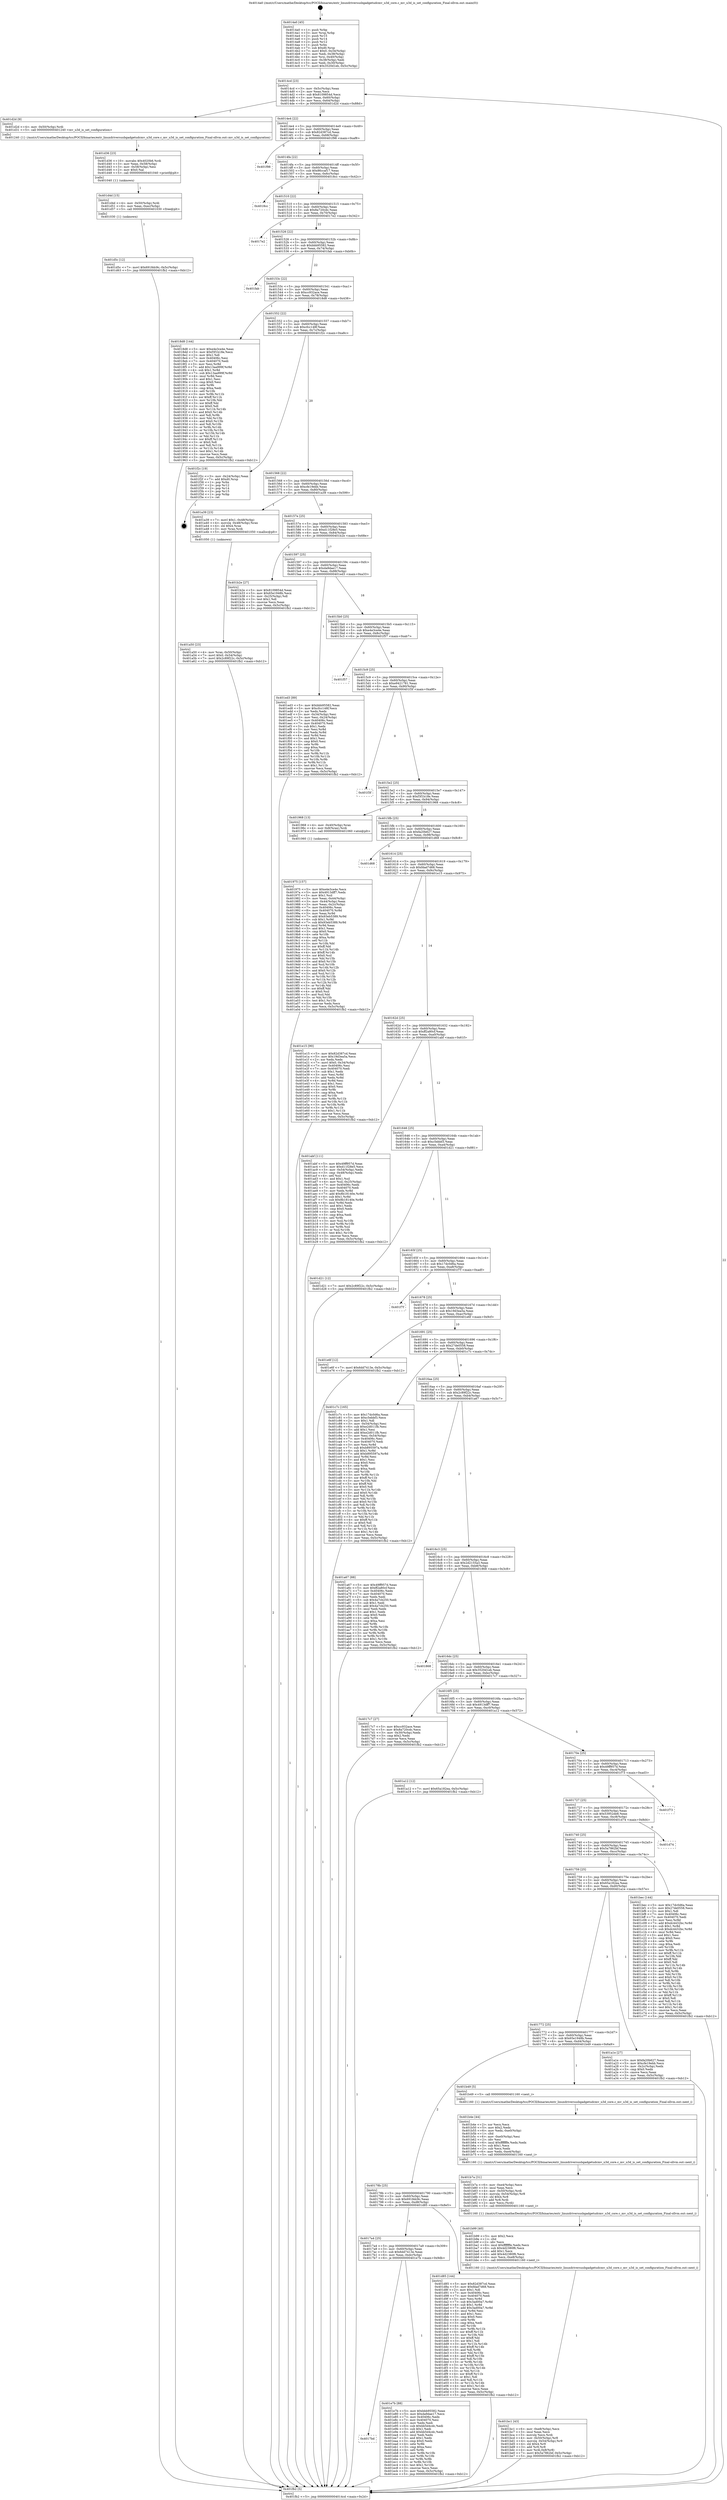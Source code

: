 digraph "0x4014a0" {
  label = "0x4014a0 (/mnt/c/Users/mathe/Desktop/tcc/POCII/binaries/extr_linuxdriversusbgadgetudcmv_u3d_core.c_mv_u3d_is_set_configuration_Final-ollvm.out::main(0))"
  labelloc = "t"
  node[shape=record]

  Entry [label="",width=0.3,height=0.3,shape=circle,fillcolor=black,style=filled]
  "0x4014cd" [label="{
     0x4014cd [23]\l
     | [instrs]\l
     &nbsp;&nbsp;0x4014cd \<+3\>: mov -0x5c(%rbp),%eax\l
     &nbsp;&nbsp;0x4014d0 \<+2\>: mov %eax,%ecx\l
     &nbsp;&nbsp;0x4014d2 \<+6\>: sub $0x8109854d,%ecx\l
     &nbsp;&nbsp;0x4014d8 \<+3\>: mov %eax,-0x60(%rbp)\l
     &nbsp;&nbsp;0x4014db \<+3\>: mov %ecx,-0x64(%rbp)\l
     &nbsp;&nbsp;0x4014de \<+6\>: je 0000000000401d2d \<main+0x88d\>\l
  }"]
  "0x401d2d" [label="{
     0x401d2d [9]\l
     | [instrs]\l
     &nbsp;&nbsp;0x401d2d \<+4\>: mov -0x50(%rbp),%rdi\l
     &nbsp;&nbsp;0x401d31 \<+5\>: call 0000000000401240 \<mv_u3d_is_set_configuration\>\l
     | [calls]\l
     &nbsp;&nbsp;0x401240 \{1\} (/mnt/c/Users/mathe/Desktop/tcc/POCII/binaries/extr_linuxdriversusbgadgetudcmv_u3d_core.c_mv_u3d_is_set_configuration_Final-ollvm.out::mv_u3d_is_set_configuration)\l
  }"]
  "0x4014e4" [label="{
     0x4014e4 [22]\l
     | [instrs]\l
     &nbsp;&nbsp;0x4014e4 \<+5\>: jmp 00000000004014e9 \<main+0x49\>\l
     &nbsp;&nbsp;0x4014e9 \<+3\>: mov -0x60(%rbp),%eax\l
     &nbsp;&nbsp;0x4014ec \<+5\>: sub $0x82d387cd,%eax\l
     &nbsp;&nbsp;0x4014f1 \<+3\>: mov %eax,-0x68(%rbp)\l
     &nbsp;&nbsp;0x4014f4 \<+6\>: je 0000000000401f98 \<main+0xaf8\>\l
  }"]
  Exit [label="",width=0.3,height=0.3,shape=circle,fillcolor=black,style=filled,peripheries=2]
  "0x401f98" [label="{
     0x401f98\l
  }", style=dashed]
  "0x4014fa" [label="{
     0x4014fa [22]\l
     | [instrs]\l
     &nbsp;&nbsp;0x4014fa \<+5\>: jmp 00000000004014ff \<main+0x5f\>\l
     &nbsp;&nbsp;0x4014ff \<+3\>: mov -0x60(%rbp),%eax\l
     &nbsp;&nbsp;0x401502 \<+5\>: sub $0x86ccaf17,%eax\l
     &nbsp;&nbsp;0x401507 \<+3\>: mov %eax,-0x6c(%rbp)\l
     &nbsp;&nbsp;0x40150a \<+6\>: je 00000000004018cc \<main+0x42c\>\l
  }"]
  "0x4017bd" [label="{
     0x4017bd\l
  }", style=dashed]
  "0x4018cc" [label="{
     0x4018cc\l
  }", style=dashed]
  "0x401510" [label="{
     0x401510 [22]\l
     | [instrs]\l
     &nbsp;&nbsp;0x401510 \<+5\>: jmp 0000000000401515 \<main+0x75\>\l
     &nbsp;&nbsp;0x401515 \<+3\>: mov -0x60(%rbp),%eax\l
     &nbsp;&nbsp;0x401518 \<+5\>: sub $0x8a720cdc,%eax\l
     &nbsp;&nbsp;0x40151d \<+3\>: mov %eax,-0x70(%rbp)\l
     &nbsp;&nbsp;0x401520 \<+6\>: je 00000000004017e2 \<main+0x342\>\l
  }"]
  "0x401e7b" [label="{
     0x401e7b [88]\l
     | [instrs]\l
     &nbsp;&nbsp;0x401e7b \<+5\>: mov $0xbbb95582,%eax\l
     &nbsp;&nbsp;0x401e80 \<+5\>: mov $0xda9dae17,%ecx\l
     &nbsp;&nbsp;0x401e85 \<+7\>: mov 0x40406c,%edx\l
     &nbsp;&nbsp;0x401e8c \<+7\>: mov 0x404070,%esi\l
     &nbsp;&nbsp;0x401e93 \<+2\>: mov %edx,%edi\l
     &nbsp;&nbsp;0x401e95 \<+6\>: sub $0xbb5d4cdc,%edi\l
     &nbsp;&nbsp;0x401e9b \<+3\>: sub $0x1,%edi\l
     &nbsp;&nbsp;0x401e9e \<+6\>: add $0xbb5d4cdc,%edi\l
     &nbsp;&nbsp;0x401ea4 \<+3\>: imul %edi,%edx\l
     &nbsp;&nbsp;0x401ea7 \<+3\>: and $0x1,%edx\l
     &nbsp;&nbsp;0x401eaa \<+3\>: cmp $0x0,%edx\l
     &nbsp;&nbsp;0x401ead \<+4\>: sete %r8b\l
     &nbsp;&nbsp;0x401eb1 \<+3\>: cmp $0xa,%esi\l
     &nbsp;&nbsp;0x401eb4 \<+4\>: setl %r9b\l
     &nbsp;&nbsp;0x401eb8 \<+3\>: mov %r8b,%r10b\l
     &nbsp;&nbsp;0x401ebb \<+3\>: and %r9b,%r10b\l
     &nbsp;&nbsp;0x401ebe \<+3\>: xor %r9b,%r8b\l
     &nbsp;&nbsp;0x401ec1 \<+3\>: or %r8b,%r10b\l
     &nbsp;&nbsp;0x401ec4 \<+4\>: test $0x1,%r10b\l
     &nbsp;&nbsp;0x401ec8 \<+3\>: cmovne %ecx,%eax\l
     &nbsp;&nbsp;0x401ecb \<+3\>: mov %eax,-0x5c(%rbp)\l
     &nbsp;&nbsp;0x401ece \<+5\>: jmp 0000000000401fb2 \<main+0xb12\>\l
  }"]
  "0x4017e2" [label="{
     0x4017e2\l
  }", style=dashed]
  "0x401526" [label="{
     0x401526 [22]\l
     | [instrs]\l
     &nbsp;&nbsp;0x401526 \<+5\>: jmp 000000000040152b \<main+0x8b\>\l
     &nbsp;&nbsp;0x40152b \<+3\>: mov -0x60(%rbp),%eax\l
     &nbsp;&nbsp;0x40152e \<+5\>: sub $0xbbb95582,%eax\l
     &nbsp;&nbsp;0x401533 \<+3\>: mov %eax,-0x74(%rbp)\l
     &nbsp;&nbsp;0x401536 \<+6\>: je 0000000000401fab \<main+0xb0b\>\l
  }"]
  "0x4017a4" [label="{
     0x4017a4 [25]\l
     | [instrs]\l
     &nbsp;&nbsp;0x4017a4 \<+5\>: jmp 00000000004017a9 \<main+0x309\>\l
     &nbsp;&nbsp;0x4017a9 \<+3\>: mov -0x60(%rbp),%eax\l
     &nbsp;&nbsp;0x4017ac \<+5\>: sub $0x6dd7413e,%eax\l
     &nbsp;&nbsp;0x4017b1 \<+6\>: mov %eax,-0xdc(%rbp)\l
     &nbsp;&nbsp;0x4017b7 \<+6\>: je 0000000000401e7b \<main+0x9db\>\l
  }"]
  "0x401fab" [label="{
     0x401fab\l
  }", style=dashed]
  "0x40153c" [label="{
     0x40153c [22]\l
     | [instrs]\l
     &nbsp;&nbsp;0x40153c \<+5\>: jmp 0000000000401541 \<main+0xa1\>\l
     &nbsp;&nbsp;0x401541 \<+3\>: mov -0x60(%rbp),%eax\l
     &nbsp;&nbsp;0x401544 \<+5\>: sub $0xcc932ace,%eax\l
     &nbsp;&nbsp;0x401549 \<+3\>: mov %eax,-0x78(%rbp)\l
     &nbsp;&nbsp;0x40154c \<+6\>: je 00000000004018d8 \<main+0x438\>\l
  }"]
  "0x401d85" [label="{
     0x401d85 [144]\l
     | [instrs]\l
     &nbsp;&nbsp;0x401d85 \<+5\>: mov $0x82d387cd,%eax\l
     &nbsp;&nbsp;0x401d8a \<+5\>: mov $0xfdad7d68,%ecx\l
     &nbsp;&nbsp;0x401d8f \<+2\>: mov $0x1,%dl\l
     &nbsp;&nbsp;0x401d91 \<+7\>: mov 0x40406c,%esi\l
     &nbsp;&nbsp;0x401d98 \<+7\>: mov 0x404070,%edi\l
     &nbsp;&nbsp;0x401d9f \<+3\>: mov %esi,%r8d\l
     &nbsp;&nbsp;0x401da2 \<+7\>: sub $0x3ad00a7,%r8d\l
     &nbsp;&nbsp;0x401da9 \<+4\>: sub $0x1,%r8d\l
     &nbsp;&nbsp;0x401dad \<+7\>: add $0x3ad00a7,%r8d\l
     &nbsp;&nbsp;0x401db4 \<+4\>: imul %r8d,%esi\l
     &nbsp;&nbsp;0x401db8 \<+3\>: and $0x1,%esi\l
     &nbsp;&nbsp;0x401dbb \<+3\>: cmp $0x0,%esi\l
     &nbsp;&nbsp;0x401dbe \<+4\>: sete %r9b\l
     &nbsp;&nbsp;0x401dc2 \<+3\>: cmp $0xa,%edi\l
     &nbsp;&nbsp;0x401dc5 \<+4\>: setl %r10b\l
     &nbsp;&nbsp;0x401dc9 \<+3\>: mov %r9b,%r11b\l
     &nbsp;&nbsp;0x401dcc \<+4\>: xor $0xff,%r11b\l
     &nbsp;&nbsp;0x401dd0 \<+3\>: mov %r10b,%bl\l
     &nbsp;&nbsp;0x401dd3 \<+3\>: xor $0xff,%bl\l
     &nbsp;&nbsp;0x401dd6 \<+3\>: xor $0x1,%dl\l
     &nbsp;&nbsp;0x401dd9 \<+3\>: mov %r11b,%r14b\l
     &nbsp;&nbsp;0x401ddc \<+4\>: and $0xff,%r14b\l
     &nbsp;&nbsp;0x401de0 \<+3\>: and %dl,%r9b\l
     &nbsp;&nbsp;0x401de3 \<+3\>: mov %bl,%r15b\l
     &nbsp;&nbsp;0x401de6 \<+4\>: and $0xff,%r15b\l
     &nbsp;&nbsp;0x401dea \<+3\>: and %dl,%r10b\l
     &nbsp;&nbsp;0x401ded \<+3\>: or %r9b,%r14b\l
     &nbsp;&nbsp;0x401df0 \<+3\>: or %r10b,%r15b\l
     &nbsp;&nbsp;0x401df3 \<+3\>: xor %r15b,%r14b\l
     &nbsp;&nbsp;0x401df6 \<+3\>: or %bl,%r11b\l
     &nbsp;&nbsp;0x401df9 \<+4\>: xor $0xff,%r11b\l
     &nbsp;&nbsp;0x401dfd \<+3\>: or $0x1,%dl\l
     &nbsp;&nbsp;0x401e00 \<+3\>: and %dl,%r11b\l
     &nbsp;&nbsp;0x401e03 \<+3\>: or %r11b,%r14b\l
     &nbsp;&nbsp;0x401e06 \<+4\>: test $0x1,%r14b\l
     &nbsp;&nbsp;0x401e0a \<+3\>: cmovne %ecx,%eax\l
     &nbsp;&nbsp;0x401e0d \<+3\>: mov %eax,-0x5c(%rbp)\l
     &nbsp;&nbsp;0x401e10 \<+5\>: jmp 0000000000401fb2 \<main+0xb12\>\l
  }"]
  "0x4018d8" [label="{
     0x4018d8 [144]\l
     | [instrs]\l
     &nbsp;&nbsp;0x4018d8 \<+5\>: mov $0xe4e3ce4e,%eax\l
     &nbsp;&nbsp;0x4018dd \<+5\>: mov $0xf3f1b18e,%ecx\l
     &nbsp;&nbsp;0x4018e2 \<+2\>: mov $0x1,%dl\l
     &nbsp;&nbsp;0x4018e4 \<+7\>: mov 0x40406c,%esi\l
     &nbsp;&nbsp;0x4018eb \<+7\>: mov 0x404070,%edi\l
     &nbsp;&nbsp;0x4018f2 \<+3\>: mov %esi,%r8d\l
     &nbsp;&nbsp;0x4018f5 \<+7\>: add $0x13aa999f,%r8d\l
     &nbsp;&nbsp;0x4018fc \<+4\>: sub $0x1,%r8d\l
     &nbsp;&nbsp;0x401900 \<+7\>: sub $0x13aa999f,%r8d\l
     &nbsp;&nbsp;0x401907 \<+4\>: imul %r8d,%esi\l
     &nbsp;&nbsp;0x40190b \<+3\>: and $0x1,%esi\l
     &nbsp;&nbsp;0x40190e \<+3\>: cmp $0x0,%esi\l
     &nbsp;&nbsp;0x401911 \<+4\>: sete %r9b\l
     &nbsp;&nbsp;0x401915 \<+3\>: cmp $0xa,%edi\l
     &nbsp;&nbsp;0x401918 \<+4\>: setl %r10b\l
     &nbsp;&nbsp;0x40191c \<+3\>: mov %r9b,%r11b\l
     &nbsp;&nbsp;0x40191f \<+4\>: xor $0xff,%r11b\l
     &nbsp;&nbsp;0x401923 \<+3\>: mov %r10b,%bl\l
     &nbsp;&nbsp;0x401926 \<+3\>: xor $0xff,%bl\l
     &nbsp;&nbsp;0x401929 \<+3\>: xor $0x0,%dl\l
     &nbsp;&nbsp;0x40192c \<+3\>: mov %r11b,%r14b\l
     &nbsp;&nbsp;0x40192f \<+4\>: and $0x0,%r14b\l
     &nbsp;&nbsp;0x401933 \<+3\>: and %dl,%r9b\l
     &nbsp;&nbsp;0x401936 \<+3\>: mov %bl,%r15b\l
     &nbsp;&nbsp;0x401939 \<+4\>: and $0x0,%r15b\l
     &nbsp;&nbsp;0x40193d \<+3\>: and %dl,%r10b\l
     &nbsp;&nbsp;0x401940 \<+3\>: or %r9b,%r14b\l
     &nbsp;&nbsp;0x401943 \<+3\>: or %r10b,%r15b\l
     &nbsp;&nbsp;0x401946 \<+3\>: xor %r15b,%r14b\l
     &nbsp;&nbsp;0x401949 \<+3\>: or %bl,%r11b\l
     &nbsp;&nbsp;0x40194c \<+4\>: xor $0xff,%r11b\l
     &nbsp;&nbsp;0x401950 \<+3\>: or $0x0,%dl\l
     &nbsp;&nbsp;0x401953 \<+3\>: and %dl,%r11b\l
     &nbsp;&nbsp;0x401956 \<+3\>: or %r11b,%r14b\l
     &nbsp;&nbsp;0x401959 \<+4\>: test $0x1,%r14b\l
     &nbsp;&nbsp;0x40195d \<+3\>: cmovne %ecx,%eax\l
     &nbsp;&nbsp;0x401960 \<+3\>: mov %eax,-0x5c(%rbp)\l
     &nbsp;&nbsp;0x401963 \<+5\>: jmp 0000000000401fb2 \<main+0xb12\>\l
  }"]
  "0x401552" [label="{
     0x401552 [22]\l
     | [instrs]\l
     &nbsp;&nbsp;0x401552 \<+5\>: jmp 0000000000401557 \<main+0xb7\>\l
     &nbsp;&nbsp;0x401557 \<+3\>: mov -0x60(%rbp),%eax\l
     &nbsp;&nbsp;0x40155a \<+5\>: sub $0xcfcc148f,%eax\l
     &nbsp;&nbsp;0x40155f \<+3\>: mov %eax,-0x7c(%rbp)\l
     &nbsp;&nbsp;0x401562 \<+6\>: je 0000000000401f2c \<main+0xa8c\>\l
  }"]
  "0x401d5c" [label="{
     0x401d5c [12]\l
     | [instrs]\l
     &nbsp;&nbsp;0x401d5c \<+7\>: movl $0x6918dc9c,-0x5c(%rbp)\l
     &nbsp;&nbsp;0x401d63 \<+5\>: jmp 0000000000401fb2 \<main+0xb12\>\l
  }"]
  "0x401f2c" [label="{
     0x401f2c [19]\l
     | [instrs]\l
     &nbsp;&nbsp;0x401f2c \<+3\>: mov -0x24(%rbp),%eax\l
     &nbsp;&nbsp;0x401f2f \<+7\>: add $0xd0,%rsp\l
     &nbsp;&nbsp;0x401f36 \<+1\>: pop %rbx\l
     &nbsp;&nbsp;0x401f37 \<+2\>: pop %r12\l
     &nbsp;&nbsp;0x401f39 \<+2\>: pop %r14\l
     &nbsp;&nbsp;0x401f3b \<+2\>: pop %r15\l
     &nbsp;&nbsp;0x401f3d \<+1\>: pop %rbp\l
     &nbsp;&nbsp;0x401f3e \<+1\>: ret\l
  }"]
  "0x401568" [label="{
     0x401568 [22]\l
     | [instrs]\l
     &nbsp;&nbsp;0x401568 \<+5\>: jmp 000000000040156d \<main+0xcd\>\l
     &nbsp;&nbsp;0x40156d \<+3\>: mov -0x60(%rbp),%eax\l
     &nbsp;&nbsp;0x401570 \<+5\>: sub $0xcfe19ebb,%eax\l
     &nbsp;&nbsp;0x401575 \<+3\>: mov %eax,-0x80(%rbp)\l
     &nbsp;&nbsp;0x401578 \<+6\>: je 0000000000401a39 \<main+0x599\>\l
  }"]
  "0x401d4d" [label="{
     0x401d4d [15]\l
     | [instrs]\l
     &nbsp;&nbsp;0x401d4d \<+4\>: mov -0x50(%rbp),%rdi\l
     &nbsp;&nbsp;0x401d51 \<+6\>: mov %eax,-0xec(%rbp)\l
     &nbsp;&nbsp;0x401d57 \<+5\>: call 0000000000401030 \<free@plt\>\l
     | [calls]\l
     &nbsp;&nbsp;0x401030 \{1\} (unknown)\l
  }"]
  "0x401a39" [label="{
     0x401a39 [23]\l
     | [instrs]\l
     &nbsp;&nbsp;0x401a39 \<+7\>: movl $0x1,-0x48(%rbp)\l
     &nbsp;&nbsp;0x401a40 \<+4\>: movslq -0x48(%rbp),%rax\l
     &nbsp;&nbsp;0x401a44 \<+4\>: shl $0x4,%rax\l
     &nbsp;&nbsp;0x401a48 \<+3\>: mov %rax,%rdi\l
     &nbsp;&nbsp;0x401a4b \<+5\>: call 0000000000401050 \<malloc@plt\>\l
     | [calls]\l
     &nbsp;&nbsp;0x401050 \{1\} (unknown)\l
  }"]
  "0x40157e" [label="{
     0x40157e [25]\l
     | [instrs]\l
     &nbsp;&nbsp;0x40157e \<+5\>: jmp 0000000000401583 \<main+0xe3\>\l
     &nbsp;&nbsp;0x401583 \<+3\>: mov -0x60(%rbp),%eax\l
     &nbsp;&nbsp;0x401586 \<+5\>: sub $0xd11f28e5,%eax\l
     &nbsp;&nbsp;0x40158b \<+6\>: mov %eax,-0x84(%rbp)\l
     &nbsp;&nbsp;0x401591 \<+6\>: je 0000000000401b2e \<main+0x68e\>\l
  }"]
  "0x401d36" [label="{
     0x401d36 [23]\l
     | [instrs]\l
     &nbsp;&nbsp;0x401d36 \<+10\>: movabs $0x4020b6,%rdi\l
     &nbsp;&nbsp;0x401d40 \<+3\>: mov %eax,-0x58(%rbp)\l
     &nbsp;&nbsp;0x401d43 \<+3\>: mov -0x58(%rbp),%esi\l
     &nbsp;&nbsp;0x401d46 \<+2\>: mov $0x0,%al\l
     &nbsp;&nbsp;0x401d48 \<+5\>: call 0000000000401040 \<printf@plt\>\l
     | [calls]\l
     &nbsp;&nbsp;0x401040 \{1\} (unknown)\l
  }"]
  "0x401b2e" [label="{
     0x401b2e [27]\l
     | [instrs]\l
     &nbsp;&nbsp;0x401b2e \<+5\>: mov $0x8109854d,%eax\l
     &nbsp;&nbsp;0x401b33 \<+5\>: mov $0x65e1948b,%ecx\l
     &nbsp;&nbsp;0x401b38 \<+3\>: mov -0x25(%rbp),%dl\l
     &nbsp;&nbsp;0x401b3b \<+3\>: test $0x1,%dl\l
     &nbsp;&nbsp;0x401b3e \<+3\>: cmovne %ecx,%eax\l
     &nbsp;&nbsp;0x401b41 \<+3\>: mov %eax,-0x5c(%rbp)\l
     &nbsp;&nbsp;0x401b44 \<+5\>: jmp 0000000000401fb2 \<main+0xb12\>\l
  }"]
  "0x401597" [label="{
     0x401597 [25]\l
     | [instrs]\l
     &nbsp;&nbsp;0x401597 \<+5\>: jmp 000000000040159c \<main+0xfc\>\l
     &nbsp;&nbsp;0x40159c \<+3\>: mov -0x60(%rbp),%eax\l
     &nbsp;&nbsp;0x40159f \<+5\>: sub $0xda9dae17,%eax\l
     &nbsp;&nbsp;0x4015a4 \<+6\>: mov %eax,-0x88(%rbp)\l
     &nbsp;&nbsp;0x4015aa \<+6\>: je 0000000000401ed3 \<main+0xa33\>\l
  }"]
  "0x401bc1" [label="{
     0x401bc1 [43]\l
     | [instrs]\l
     &nbsp;&nbsp;0x401bc1 \<+6\>: mov -0xe8(%rbp),%ecx\l
     &nbsp;&nbsp;0x401bc7 \<+3\>: imul %eax,%ecx\l
     &nbsp;&nbsp;0x401bca \<+3\>: movslq %ecx,%rdi\l
     &nbsp;&nbsp;0x401bcd \<+4\>: mov -0x50(%rbp),%r8\l
     &nbsp;&nbsp;0x401bd1 \<+4\>: movslq -0x54(%rbp),%r9\l
     &nbsp;&nbsp;0x401bd5 \<+4\>: shl $0x4,%r9\l
     &nbsp;&nbsp;0x401bd9 \<+3\>: add %r9,%r8\l
     &nbsp;&nbsp;0x401bdc \<+4\>: mov %rdi,0x8(%r8)\l
     &nbsp;&nbsp;0x401be0 \<+7\>: movl $0x5a7862bf,-0x5c(%rbp)\l
     &nbsp;&nbsp;0x401be7 \<+5\>: jmp 0000000000401fb2 \<main+0xb12\>\l
  }"]
  "0x401ed3" [label="{
     0x401ed3 [89]\l
     | [instrs]\l
     &nbsp;&nbsp;0x401ed3 \<+5\>: mov $0xbbb95582,%eax\l
     &nbsp;&nbsp;0x401ed8 \<+5\>: mov $0xcfcc148f,%ecx\l
     &nbsp;&nbsp;0x401edd \<+2\>: xor %edx,%edx\l
     &nbsp;&nbsp;0x401edf \<+3\>: mov -0x34(%rbp),%esi\l
     &nbsp;&nbsp;0x401ee2 \<+3\>: mov %esi,-0x24(%rbp)\l
     &nbsp;&nbsp;0x401ee5 \<+7\>: mov 0x40406c,%esi\l
     &nbsp;&nbsp;0x401eec \<+7\>: mov 0x404070,%edi\l
     &nbsp;&nbsp;0x401ef3 \<+3\>: sub $0x1,%edx\l
     &nbsp;&nbsp;0x401ef6 \<+3\>: mov %esi,%r8d\l
     &nbsp;&nbsp;0x401ef9 \<+3\>: add %edx,%r8d\l
     &nbsp;&nbsp;0x401efc \<+4\>: imul %r8d,%esi\l
     &nbsp;&nbsp;0x401f00 \<+3\>: and $0x1,%esi\l
     &nbsp;&nbsp;0x401f03 \<+3\>: cmp $0x0,%esi\l
     &nbsp;&nbsp;0x401f06 \<+4\>: sete %r9b\l
     &nbsp;&nbsp;0x401f0a \<+3\>: cmp $0xa,%edi\l
     &nbsp;&nbsp;0x401f0d \<+4\>: setl %r10b\l
     &nbsp;&nbsp;0x401f11 \<+3\>: mov %r9b,%r11b\l
     &nbsp;&nbsp;0x401f14 \<+3\>: and %r10b,%r11b\l
     &nbsp;&nbsp;0x401f17 \<+3\>: xor %r10b,%r9b\l
     &nbsp;&nbsp;0x401f1a \<+3\>: or %r9b,%r11b\l
     &nbsp;&nbsp;0x401f1d \<+4\>: test $0x1,%r11b\l
     &nbsp;&nbsp;0x401f21 \<+3\>: cmovne %ecx,%eax\l
     &nbsp;&nbsp;0x401f24 \<+3\>: mov %eax,-0x5c(%rbp)\l
     &nbsp;&nbsp;0x401f27 \<+5\>: jmp 0000000000401fb2 \<main+0xb12\>\l
  }"]
  "0x4015b0" [label="{
     0x4015b0 [25]\l
     | [instrs]\l
     &nbsp;&nbsp;0x4015b0 \<+5\>: jmp 00000000004015b5 \<main+0x115\>\l
     &nbsp;&nbsp;0x4015b5 \<+3\>: mov -0x60(%rbp),%eax\l
     &nbsp;&nbsp;0x4015b8 \<+5\>: sub $0xe4e3ce4e,%eax\l
     &nbsp;&nbsp;0x4015bd \<+6\>: mov %eax,-0x8c(%rbp)\l
     &nbsp;&nbsp;0x4015c3 \<+6\>: je 0000000000401f57 \<main+0xab7\>\l
  }"]
  "0x401b99" [label="{
     0x401b99 [40]\l
     | [instrs]\l
     &nbsp;&nbsp;0x401b99 \<+5\>: mov $0x2,%ecx\l
     &nbsp;&nbsp;0x401b9e \<+1\>: cltd\l
     &nbsp;&nbsp;0x401b9f \<+2\>: idiv %ecx\l
     &nbsp;&nbsp;0x401ba1 \<+6\>: imul $0xfffffffe,%edx,%ecx\l
     &nbsp;&nbsp;0x401ba7 \<+6\>: sub $0x4d2380f6,%ecx\l
     &nbsp;&nbsp;0x401bad \<+3\>: add $0x1,%ecx\l
     &nbsp;&nbsp;0x401bb0 \<+6\>: add $0x4d2380f6,%ecx\l
     &nbsp;&nbsp;0x401bb6 \<+6\>: mov %ecx,-0xe8(%rbp)\l
     &nbsp;&nbsp;0x401bbc \<+5\>: call 0000000000401160 \<next_i\>\l
     | [calls]\l
     &nbsp;&nbsp;0x401160 \{1\} (/mnt/c/Users/mathe/Desktop/tcc/POCII/binaries/extr_linuxdriversusbgadgetudcmv_u3d_core.c_mv_u3d_is_set_configuration_Final-ollvm.out::next_i)\l
  }"]
  "0x401f57" [label="{
     0x401f57\l
  }", style=dashed]
  "0x4015c9" [label="{
     0x4015c9 [25]\l
     | [instrs]\l
     &nbsp;&nbsp;0x4015c9 \<+5\>: jmp 00000000004015ce \<main+0x12e\>\l
     &nbsp;&nbsp;0x4015ce \<+3\>: mov -0x60(%rbp),%eax\l
     &nbsp;&nbsp;0x4015d1 \<+5\>: sub $0xe9421781,%eax\l
     &nbsp;&nbsp;0x4015d6 \<+6\>: mov %eax,-0x90(%rbp)\l
     &nbsp;&nbsp;0x4015dc \<+6\>: je 0000000000401f3f \<main+0xa9f\>\l
  }"]
  "0x401b7a" [label="{
     0x401b7a [31]\l
     | [instrs]\l
     &nbsp;&nbsp;0x401b7a \<+6\>: mov -0xe4(%rbp),%ecx\l
     &nbsp;&nbsp;0x401b80 \<+3\>: imul %eax,%ecx\l
     &nbsp;&nbsp;0x401b83 \<+4\>: mov -0x50(%rbp),%rdi\l
     &nbsp;&nbsp;0x401b87 \<+4\>: movslq -0x54(%rbp),%r8\l
     &nbsp;&nbsp;0x401b8b \<+4\>: shl $0x4,%r8\l
     &nbsp;&nbsp;0x401b8f \<+3\>: add %r8,%rdi\l
     &nbsp;&nbsp;0x401b92 \<+2\>: mov %ecx,(%rdi)\l
     &nbsp;&nbsp;0x401b94 \<+5\>: call 0000000000401160 \<next_i\>\l
     | [calls]\l
     &nbsp;&nbsp;0x401160 \{1\} (/mnt/c/Users/mathe/Desktop/tcc/POCII/binaries/extr_linuxdriversusbgadgetudcmv_u3d_core.c_mv_u3d_is_set_configuration_Final-ollvm.out::next_i)\l
  }"]
  "0x401f3f" [label="{
     0x401f3f\l
  }", style=dashed]
  "0x4015e2" [label="{
     0x4015e2 [25]\l
     | [instrs]\l
     &nbsp;&nbsp;0x4015e2 \<+5\>: jmp 00000000004015e7 \<main+0x147\>\l
     &nbsp;&nbsp;0x4015e7 \<+3\>: mov -0x60(%rbp),%eax\l
     &nbsp;&nbsp;0x4015ea \<+5\>: sub $0xf3f1b18e,%eax\l
     &nbsp;&nbsp;0x4015ef \<+6\>: mov %eax,-0x94(%rbp)\l
     &nbsp;&nbsp;0x4015f5 \<+6\>: je 0000000000401968 \<main+0x4c8\>\l
  }"]
  "0x401b4e" [label="{
     0x401b4e [44]\l
     | [instrs]\l
     &nbsp;&nbsp;0x401b4e \<+2\>: xor %ecx,%ecx\l
     &nbsp;&nbsp;0x401b50 \<+5\>: mov $0x2,%edx\l
     &nbsp;&nbsp;0x401b55 \<+6\>: mov %edx,-0xe0(%rbp)\l
     &nbsp;&nbsp;0x401b5b \<+1\>: cltd\l
     &nbsp;&nbsp;0x401b5c \<+6\>: mov -0xe0(%rbp),%esi\l
     &nbsp;&nbsp;0x401b62 \<+2\>: idiv %esi\l
     &nbsp;&nbsp;0x401b64 \<+6\>: imul $0xfffffffe,%edx,%edx\l
     &nbsp;&nbsp;0x401b6a \<+3\>: sub $0x1,%ecx\l
     &nbsp;&nbsp;0x401b6d \<+2\>: sub %ecx,%edx\l
     &nbsp;&nbsp;0x401b6f \<+6\>: mov %edx,-0xe4(%rbp)\l
     &nbsp;&nbsp;0x401b75 \<+5\>: call 0000000000401160 \<next_i\>\l
     | [calls]\l
     &nbsp;&nbsp;0x401160 \{1\} (/mnt/c/Users/mathe/Desktop/tcc/POCII/binaries/extr_linuxdriversusbgadgetudcmv_u3d_core.c_mv_u3d_is_set_configuration_Final-ollvm.out::next_i)\l
  }"]
  "0x401968" [label="{
     0x401968 [13]\l
     | [instrs]\l
     &nbsp;&nbsp;0x401968 \<+4\>: mov -0x40(%rbp),%rax\l
     &nbsp;&nbsp;0x40196c \<+4\>: mov 0x8(%rax),%rdi\l
     &nbsp;&nbsp;0x401970 \<+5\>: call 0000000000401060 \<atoi@plt\>\l
     | [calls]\l
     &nbsp;&nbsp;0x401060 \{1\} (unknown)\l
  }"]
  "0x4015fb" [label="{
     0x4015fb [25]\l
     | [instrs]\l
     &nbsp;&nbsp;0x4015fb \<+5\>: jmp 0000000000401600 \<main+0x160\>\l
     &nbsp;&nbsp;0x401600 \<+3\>: mov -0x60(%rbp),%eax\l
     &nbsp;&nbsp;0x401603 \<+5\>: sub $0xfa20b627,%eax\l
     &nbsp;&nbsp;0x401608 \<+6\>: mov %eax,-0x98(%rbp)\l
     &nbsp;&nbsp;0x40160e \<+6\>: je 0000000000401d68 \<main+0x8c8\>\l
  }"]
  "0x40178b" [label="{
     0x40178b [25]\l
     | [instrs]\l
     &nbsp;&nbsp;0x40178b \<+5\>: jmp 0000000000401790 \<main+0x2f0\>\l
     &nbsp;&nbsp;0x401790 \<+3\>: mov -0x60(%rbp),%eax\l
     &nbsp;&nbsp;0x401793 \<+5\>: sub $0x6918dc9c,%eax\l
     &nbsp;&nbsp;0x401798 \<+6\>: mov %eax,-0xd8(%rbp)\l
     &nbsp;&nbsp;0x40179e \<+6\>: je 0000000000401d85 \<main+0x8e5\>\l
  }"]
  "0x401d68" [label="{
     0x401d68\l
  }", style=dashed]
  "0x401614" [label="{
     0x401614 [25]\l
     | [instrs]\l
     &nbsp;&nbsp;0x401614 \<+5\>: jmp 0000000000401619 \<main+0x179\>\l
     &nbsp;&nbsp;0x401619 \<+3\>: mov -0x60(%rbp),%eax\l
     &nbsp;&nbsp;0x40161c \<+5\>: sub $0xfdad7d68,%eax\l
     &nbsp;&nbsp;0x401621 \<+6\>: mov %eax,-0x9c(%rbp)\l
     &nbsp;&nbsp;0x401627 \<+6\>: je 0000000000401e15 \<main+0x975\>\l
  }"]
  "0x401b49" [label="{
     0x401b49 [5]\l
     | [instrs]\l
     &nbsp;&nbsp;0x401b49 \<+5\>: call 0000000000401160 \<next_i\>\l
     | [calls]\l
     &nbsp;&nbsp;0x401160 \{1\} (/mnt/c/Users/mathe/Desktop/tcc/POCII/binaries/extr_linuxdriversusbgadgetudcmv_u3d_core.c_mv_u3d_is_set_configuration_Final-ollvm.out::next_i)\l
  }"]
  "0x401e15" [label="{
     0x401e15 [90]\l
     | [instrs]\l
     &nbsp;&nbsp;0x401e15 \<+5\>: mov $0x82d387cd,%eax\l
     &nbsp;&nbsp;0x401e1a \<+5\>: mov $0x19d3ea5a,%ecx\l
     &nbsp;&nbsp;0x401e1f \<+2\>: xor %edx,%edx\l
     &nbsp;&nbsp;0x401e21 \<+7\>: movl $0x0,-0x34(%rbp)\l
     &nbsp;&nbsp;0x401e28 \<+7\>: mov 0x40406c,%esi\l
     &nbsp;&nbsp;0x401e2f \<+7\>: mov 0x404070,%edi\l
     &nbsp;&nbsp;0x401e36 \<+3\>: sub $0x1,%edx\l
     &nbsp;&nbsp;0x401e39 \<+3\>: mov %esi,%r8d\l
     &nbsp;&nbsp;0x401e3c \<+3\>: add %edx,%r8d\l
     &nbsp;&nbsp;0x401e3f \<+4\>: imul %r8d,%esi\l
     &nbsp;&nbsp;0x401e43 \<+3\>: and $0x1,%esi\l
     &nbsp;&nbsp;0x401e46 \<+3\>: cmp $0x0,%esi\l
     &nbsp;&nbsp;0x401e49 \<+4\>: sete %r9b\l
     &nbsp;&nbsp;0x401e4d \<+3\>: cmp $0xa,%edi\l
     &nbsp;&nbsp;0x401e50 \<+4\>: setl %r10b\l
     &nbsp;&nbsp;0x401e54 \<+3\>: mov %r9b,%r11b\l
     &nbsp;&nbsp;0x401e57 \<+3\>: and %r10b,%r11b\l
     &nbsp;&nbsp;0x401e5a \<+3\>: xor %r10b,%r9b\l
     &nbsp;&nbsp;0x401e5d \<+3\>: or %r9b,%r11b\l
     &nbsp;&nbsp;0x401e60 \<+4\>: test $0x1,%r11b\l
     &nbsp;&nbsp;0x401e64 \<+3\>: cmovne %ecx,%eax\l
     &nbsp;&nbsp;0x401e67 \<+3\>: mov %eax,-0x5c(%rbp)\l
     &nbsp;&nbsp;0x401e6a \<+5\>: jmp 0000000000401fb2 \<main+0xb12\>\l
  }"]
  "0x40162d" [label="{
     0x40162d [25]\l
     | [instrs]\l
     &nbsp;&nbsp;0x40162d \<+5\>: jmp 0000000000401632 \<main+0x192\>\l
     &nbsp;&nbsp;0x401632 \<+3\>: mov -0x60(%rbp),%eax\l
     &nbsp;&nbsp;0x401635 \<+5\>: sub $0xff2a80cf,%eax\l
     &nbsp;&nbsp;0x40163a \<+6\>: mov %eax,-0xa0(%rbp)\l
     &nbsp;&nbsp;0x401640 \<+6\>: je 0000000000401abf \<main+0x61f\>\l
  }"]
  "0x401a50" [label="{
     0x401a50 [23]\l
     | [instrs]\l
     &nbsp;&nbsp;0x401a50 \<+4\>: mov %rax,-0x50(%rbp)\l
     &nbsp;&nbsp;0x401a54 \<+7\>: movl $0x0,-0x54(%rbp)\l
     &nbsp;&nbsp;0x401a5b \<+7\>: movl $0x2c89f22c,-0x5c(%rbp)\l
     &nbsp;&nbsp;0x401a62 \<+5\>: jmp 0000000000401fb2 \<main+0xb12\>\l
  }"]
  "0x401abf" [label="{
     0x401abf [111]\l
     | [instrs]\l
     &nbsp;&nbsp;0x401abf \<+5\>: mov $0x49ff957d,%eax\l
     &nbsp;&nbsp;0x401ac4 \<+5\>: mov $0xd11f28e5,%ecx\l
     &nbsp;&nbsp;0x401ac9 \<+3\>: mov -0x54(%rbp),%edx\l
     &nbsp;&nbsp;0x401acc \<+3\>: cmp -0x48(%rbp),%edx\l
     &nbsp;&nbsp;0x401acf \<+4\>: setl %sil\l
     &nbsp;&nbsp;0x401ad3 \<+4\>: and $0x1,%sil\l
     &nbsp;&nbsp;0x401ad7 \<+4\>: mov %sil,-0x25(%rbp)\l
     &nbsp;&nbsp;0x401adb \<+7\>: mov 0x40406c,%edx\l
     &nbsp;&nbsp;0x401ae2 \<+7\>: mov 0x404070,%edi\l
     &nbsp;&nbsp;0x401ae9 \<+3\>: mov %edx,%r8d\l
     &nbsp;&nbsp;0x401aec \<+7\>: add $0x8b18140e,%r8d\l
     &nbsp;&nbsp;0x401af3 \<+4\>: sub $0x1,%r8d\l
     &nbsp;&nbsp;0x401af7 \<+7\>: sub $0x8b18140e,%r8d\l
     &nbsp;&nbsp;0x401afe \<+4\>: imul %r8d,%edx\l
     &nbsp;&nbsp;0x401b02 \<+3\>: and $0x1,%edx\l
     &nbsp;&nbsp;0x401b05 \<+3\>: cmp $0x0,%edx\l
     &nbsp;&nbsp;0x401b08 \<+4\>: sete %sil\l
     &nbsp;&nbsp;0x401b0c \<+3\>: cmp $0xa,%edi\l
     &nbsp;&nbsp;0x401b0f \<+4\>: setl %r9b\l
     &nbsp;&nbsp;0x401b13 \<+3\>: mov %sil,%r10b\l
     &nbsp;&nbsp;0x401b16 \<+3\>: and %r9b,%r10b\l
     &nbsp;&nbsp;0x401b19 \<+3\>: xor %r9b,%sil\l
     &nbsp;&nbsp;0x401b1c \<+3\>: or %sil,%r10b\l
     &nbsp;&nbsp;0x401b1f \<+4\>: test $0x1,%r10b\l
     &nbsp;&nbsp;0x401b23 \<+3\>: cmovne %ecx,%eax\l
     &nbsp;&nbsp;0x401b26 \<+3\>: mov %eax,-0x5c(%rbp)\l
     &nbsp;&nbsp;0x401b29 \<+5\>: jmp 0000000000401fb2 \<main+0xb12\>\l
  }"]
  "0x401646" [label="{
     0x401646 [25]\l
     | [instrs]\l
     &nbsp;&nbsp;0x401646 \<+5\>: jmp 000000000040164b \<main+0x1ab\>\l
     &nbsp;&nbsp;0x40164b \<+3\>: mov -0x60(%rbp),%eax\l
     &nbsp;&nbsp;0x40164e \<+5\>: sub $0xc5ebbf3,%eax\l
     &nbsp;&nbsp;0x401653 \<+6\>: mov %eax,-0xa4(%rbp)\l
     &nbsp;&nbsp;0x401659 \<+6\>: je 0000000000401d21 \<main+0x881\>\l
  }"]
  "0x401772" [label="{
     0x401772 [25]\l
     | [instrs]\l
     &nbsp;&nbsp;0x401772 \<+5\>: jmp 0000000000401777 \<main+0x2d7\>\l
     &nbsp;&nbsp;0x401777 \<+3\>: mov -0x60(%rbp),%eax\l
     &nbsp;&nbsp;0x40177a \<+5\>: sub $0x65e1948b,%eax\l
     &nbsp;&nbsp;0x40177f \<+6\>: mov %eax,-0xd4(%rbp)\l
     &nbsp;&nbsp;0x401785 \<+6\>: je 0000000000401b49 \<main+0x6a9\>\l
  }"]
  "0x401d21" [label="{
     0x401d21 [12]\l
     | [instrs]\l
     &nbsp;&nbsp;0x401d21 \<+7\>: movl $0x2c89f22c,-0x5c(%rbp)\l
     &nbsp;&nbsp;0x401d28 \<+5\>: jmp 0000000000401fb2 \<main+0xb12\>\l
  }"]
  "0x40165f" [label="{
     0x40165f [25]\l
     | [instrs]\l
     &nbsp;&nbsp;0x40165f \<+5\>: jmp 0000000000401664 \<main+0x1c4\>\l
     &nbsp;&nbsp;0x401664 \<+3\>: mov -0x60(%rbp),%eax\l
     &nbsp;&nbsp;0x401667 \<+5\>: sub $0x17dc0d6a,%eax\l
     &nbsp;&nbsp;0x40166c \<+6\>: mov %eax,-0xa8(%rbp)\l
     &nbsp;&nbsp;0x401672 \<+6\>: je 0000000000401f7f \<main+0xadf\>\l
  }"]
  "0x401a1e" [label="{
     0x401a1e [27]\l
     | [instrs]\l
     &nbsp;&nbsp;0x401a1e \<+5\>: mov $0xfa20b627,%eax\l
     &nbsp;&nbsp;0x401a23 \<+5\>: mov $0xcfe19ebb,%ecx\l
     &nbsp;&nbsp;0x401a28 \<+3\>: mov -0x2c(%rbp),%edx\l
     &nbsp;&nbsp;0x401a2b \<+3\>: cmp $0x0,%edx\l
     &nbsp;&nbsp;0x401a2e \<+3\>: cmove %ecx,%eax\l
     &nbsp;&nbsp;0x401a31 \<+3\>: mov %eax,-0x5c(%rbp)\l
     &nbsp;&nbsp;0x401a34 \<+5\>: jmp 0000000000401fb2 \<main+0xb12\>\l
  }"]
  "0x401f7f" [label="{
     0x401f7f\l
  }", style=dashed]
  "0x401678" [label="{
     0x401678 [25]\l
     | [instrs]\l
     &nbsp;&nbsp;0x401678 \<+5\>: jmp 000000000040167d \<main+0x1dd\>\l
     &nbsp;&nbsp;0x40167d \<+3\>: mov -0x60(%rbp),%eax\l
     &nbsp;&nbsp;0x401680 \<+5\>: sub $0x19d3ea5a,%eax\l
     &nbsp;&nbsp;0x401685 \<+6\>: mov %eax,-0xac(%rbp)\l
     &nbsp;&nbsp;0x40168b \<+6\>: je 0000000000401e6f \<main+0x9cf\>\l
  }"]
  "0x401759" [label="{
     0x401759 [25]\l
     | [instrs]\l
     &nbsp;&nbsp;0x401759 \<+5\>: jmp 000000000040175e \<main+0x2be\>\l
     &nbsp;&nbsp;0x40175e \<+3\>: mov -0x60(%rbp),%eax\l
     &nbsp;&nbsp;0x401761 \<+5\>: sub $0x65a182ea,%eax\l
     &nbsp;&nbsp;0x401766 \<+6\>: mov %eax,-0xd0(%rbp)\l
     &nbsp;&nbsp;0x40176c \<+6\>: je 0000000000401a1e \<main+0x57e\>\l
  }"]
  "0x401e6f" [label="{
     0x401e6f [12]\l
     | [instrs]\l
     &nbsp;&nbsp;0x401e6f \<+7\>: movl $0x6dd7413e,-0x5c(%rbp)\l
     &nbsp;&nbsp;0x401e76 \<+5\>: jmp 0000000000401fb2 \<main+0xb12\>\l
  }"]
  "0x401691" [label="{
     0x401691 [25]\l
     | [instrs]\l
     &nbsp;&nbsp;0x401691 \<+5\>: jmp 0000000000401696 \<main+0x1f6\>\l
     &nbsp;&nbsp;0x401696 \<+3\>: mov -0x60(%rbp),%eax\l
     &nbsp;&nbsp;0x401699 \<+5\>: sub $0x27de0558,%eax\l
     &nbsp;&nbsp;0x40169e \<+6\>: mov %eax,-0xb0(%rbp)\l
     &nbsp;&nbsp;0x4016a4 \<+6\>: je 0000000000401c7c \<main+0x7dc\>\l
  }"]
  "0x401bec" [label="{
     0x401bec [144]\l
     | [instrs]\l
     &nbsp;&nbsp;0x401bec \<+5\>: mov $0x17dc0d6a,%eax\l
     &nbsp;&nbsp;0x401bf1 \<+5\>: mov $0x27de0558,%ecx\l
     &nbsp;&nbsp;0x401bf6 \<+2\>: mov $0x1,%dl\l
     &nbsp;&nbsp;0x401bf8 \<+7\>: mov 0x40406c,%esi\l
     &nbsp;&nbsp;0x401bff \<+7\>: mov 0x404070,%edi\l
     &nbsp;&nbsp;0x401c06 \<+3\>: mov %esi,%r8d\l
     &nbsp;&nbsp;0x401c09 \<+7\>: add $0xdc4432bc,%r8d\l
     &nbsp;&nbsp;0x401c10 \<+4\>: sub $0x1,%r8d\l
     &nbsp;&nbsp;0x401c14 \<+7\>: sub $0xdc4432bc,%r8d\l
     &nbsp;&nbsp;0x401c1b \<+4\>: imul %r8d,%esi\l
     &nbsp;&nbsp;0x401c1f \<+3\>: and $0x1,%esi\l
     &nbsp;&nbsp;0x401c22 \<+3\>: cmp $0x0,%esi\l
     &nbsp;&nbsp;0x401c25 \<+4\>: sete %r9b\l
     &nbsp;&nbsp;0x401c29 \<+3\>: cmp $0xa,%edi\l
     &nbsp;&nbsp;0x401c2c \<+4\>: setl %r10b\l
     &nbsp;&nbsp;0x401c30 \<+3\>: mov %r9b,%r11b\l
     &nbsp;&nbsp;0x401c33 \<+4\>: xor $0xff,%r11b\l
     &nbsp;&nbsp;0x401c37 \<+3\>: mov %r10b,%bl\l
     &nbsp;&nbsp;0x401c3a \<+3\>: xor $0xff,%bl\l
     &nbsp;&nbsp;0x401c3d \<+3\>: xor $0x0,%dl\l
     &nbsp;&nbsp;0x401c40 \<+3\>: mov %r11b,%r14b\l
     &nbsp;&nbsp;0x401c43 \<+4\>: and $0x0,%r14b\l
     &nbsp;&nbsp;0x401c47 \<+3\>: and %dl,%r9b\l
     &nbsp;&nbsp;0x401c4a \<+3\>: mov %bl,%r15b\l
     &nbsp;&nbsp;0x401c4d \<+4\>: and $0x0,%r15b\l
     &nbsp;&nbsp;0x401c51 \<+3\>: and %dl,%r10b\l
     &nbsp;&nbsp;0x401c54 \<+3\>: or %r9b,%r14b\l
     &nbsp;&nbsp;0x401c57 \<+3\>: or %r10b,%r15b\l
     &nbsp;&nbsp;0x401c5a \<+3\>: xor %r15b,%r14b\l
     &nbsp;&nbsp;0x401c5d \<+3\>: or %bl,%r11b\l
     &nbsp;&nbsp;0x401c60 \<+4\>: xor $0xff,%r11b\l
     &nbsp;&nbsp;0x401c64 \<+3\>: or $0x0,%dl\l
     &nbsp;&nbsp;0x401c67 \<+3\>: and %dl,%r11b\l
     &nbsp;&nbsp;0x401c6a \<+3\>: or %r11b,%r14b\l
     &nbsp;&nbsp;0x401c6d \<+4\>: test $0x1,%r14b\l
     &nbsp;&nbsp;0x401c71 \<+3\>: cmovne %ecx,%eax\l
     &nbsp;&nbsp;0x401c74 \<+3\>: mov %eax,-0x5c(%rbp)\l
     &nbsp;&nbsp;0x401c77 \<+5\>: jmp 0000000000401fb2 \<main+0xb12\>\l
  }"]
  "0x401c7c" [label="{
     0x401c7c [165]\l
     | [instrs]\l
     &nbsp;&nbsp;0x401c7c \<+5\>: mov $0x17dc0d6a,%eax\l
     &nbsp;&nbsp;0x401c81 \<+5\>: mov $0xc5ebbf3,%ecx\l
     &nbsp;&nbsp;0x401c86 \<+2\>: mov $0x1,%dl\l
     &nbsp;&nbsp;0x401c88 \<+3\>: mov -0x54(%rbp),%esi\l
     &nbsp;&nbsp;0x401c8b \<+6\>: sub $0xe2d011fb,%esi\l
     &nbsp;&nbsp;0x401c91 \<+3\>: add $0x1,%esi\l
     &nbsp;&nbsp;0x401c94 \<+6\>: add $0xe2d011fb,%esi\l
     &nbsp;&nbsp;0x401c9a \<+3\>: mov %esi,-0x54(%rbp)\l
     &nbsp;&nbsp;0x401c9d \<+7\>: mov 0x40406c,%esi\l
     &nbsp;&nbsp;0x401ca4 \<+7\>: mov 0x404070,%edi\l
     &nbsp;&nbsp;0x401cab \<+3\>: mov %esi,%r8d\l
     &nbsp;&nbsp;0x401cae \<+7\>: sub $0xb895597a,%r8d\l
     &nbsp;&nbsp;0x401cb5 \<+4\>: sub $0x1,%r8d\l
     &nbsp;&nbsp;0x401cb9 \<+7\>: add $0xb895597a,%r8d\l
     &nbsp;&nbsp;0x401cc0 \<+4\>: imul %r8d,%esi\l
     &nbsp;&nbsp;0x401cc4 \<+3\>: and $0x1,%esi\l
     &nbsp;&nbsp;0x401cc7 \<+3\>: cmp $0x0,%esi\l
     &nbsp;&nbsp;0x401cca \<+4\>: sete %r9b\l
     &nbsp;&nbsp;0x401cce \<+3\>: cmp $0xa,%edi\l
     &nbsp;&nbsp;0x401cd1 \<+4\>: setl %r10b\l
     &nbsp;&nbsp;0x401cd5 \<+3\>: mov %r9b,%r11b\l
     &nbsp;&nbsp;0x401cd8 \<+4\>: xor $0xff,%r11b\l
     &nbsp;&nbsp;0x401cdc \<+3\>: mov %r10b,%bl\l
     &nbsp;&nbsp;0x401cdf \<+3\>: xor $0xff,%bl\l
     &nbsp;&nbsp;0x401ce2 \<+3\>: xor $0x0,%dl\l
     &nbsp;&nbsp;0x401ce5 \<+3\>: mov %r11b,%r14b\l
     &nbsp;&nbsp;0x401ce8 \<+4\>: and $0x0,%r14b\l
     &nbsp;&nbsp;0x401cec \<+3\>: and %dl,%r9b\l
     &nbsp;&nbsp;0x401cef \<+3\>: mov %bl,%r15b\l
     &nbsp;&nbsp;0x401cf2 \<+4\>: and $0x0,%r15b\l
     &nbsp;&nbsp;0x401cf6 \<+3\>: and %dl,%r10b\l
     &nbsp;&nbsp;0x401cf9 \<+3\>: or %r9b,%r14b\l
     &nbsp;&nbsp;0x401cfc \<+3\>: or %r10b,%r15b\l
     &nbsp;&nbsp;0x401cff \<+3\>: xor %r15b,%r14b\l
     &nbsp;&nbsp;0x401d02 \<+3\>: or %bl,%r11b\l
     &nbsp;&nbsp;0x401d05 \<+4\>: xor $0xff,%r11b\l
     &nbsp;&nbsp;0x401d09 \<+3\>: or $0x0,%dl\l
     &nbsp;&nbsp;0x401d0c \<+3\>: and %dl,%r11b\l
     &nbsp;&nbsp;0x401d0f \<+3\>: or %r11b,%r14b\l
     &nbsp;&nbsp;0x401d12 \<+4\>: test $0x1,%r14b\l
     &nbsp;&nbsp;0x401d16 \<+3\>: cmovne %ecx,%eax\l
     &nbsp;&nbsp;0x401d19 \<+3\>: mov %eax,-0x5c(%rbp)\l
     &nbsp;&nbsp;0x401d1c \<+5\>: jmp 0000000000401fb2 \<main+0xb12\>\l
  }"]
  "0x4016aa" [label="{
     0x4016aa [25]\l
     | [instrs]\l
     &nbsp;&nbsp;0x4016aa \<+5\>: jmp 00000000004016af \<main+0x20f\>\l
     &nbsp;&nbsp;0x4016af \<+3\>: mov -0x60(%rbp),%eax\l
     &nbsp;&nbsp;0x4016b2 \<+5\>: sub $0x2c89f22c,%eax\l
     &nbsp;&nbsp;0x4016b7 \<+6\>: mov %eax,-0xb4(%rbp)\l
     &nbsp;&nbsp;0x4016bd \<+6\>: je 0000000000401a67 \<main+0x5c7\>\l
  }"]
  "0x401740" [label="{
     0x401740 [25]\l
     | [instrs]\l
     &nbsp;&nbsp;0x401740 \<+5\>: jmp 0000000000401745 \<main+0x2a5\>\l
     &nbsp;&nbsp;0x401745 \<+3\>: mov -0x60(%rbp),%eax\l
     &nbsp;&nbsp;0x401748 \<+5\>: sub $0x5a7862bf,%eax\l
     &nbsp;&nbsp;0x40174d \<+6\>: mov %eax,-0xcc(%rbp)\l
     &nbsp;&nbsp;0x401753 \<+6\>: je 0000000000401bec \<main+0x74c\>\l
  }"]
  "0x401a67" [label="{
     0x401a67 [88]\l
     | [instrs]\l
     &nbsp;&nbsp;0x401a67 \<+5\>: mov $0x49ff957d,%eax\l
     &nbsp;&nbsp;0x401a6c \<+5\>: mov $0xff2a80cf,%ecx\l
     &nbsp;&nbsp;0x401a71 \<+7\>: mov 0x40406c,%edx\l
     &nbsp;&nbsp;0x401a78 \<+7\>: mov 0x404070,%esi\l
     &nbsp;&nbsp;0x401a7f \<+2\>: mov %edx,%edi\l
     &nbsp;&nbsp;0x401a81 \<+6\>: sub $0x4a7cb250,%edi\l
     &nbsp;&nbsp;0x401a87 \<+3\>: sub $0x1,%edi\l
     &nbsp;&nbsp;0x401a8a \<+6\>: add $0x4a7cb250,%edi\l
     &nbsp;&nbsp;0x401a90 \<+3\>: imul %edi,%edx\l
     &nbsp;&nbsp;0x401a93 \<+3\>: and $0x1,%edx\l
     &nbsp;&nbsp;0x401a96 \<+3\>: cmp $0x0,%edx\l
     &nbsp;&nbsp;0x401a99 \<+4\>: sete %r8b\l
     &nbsp;&nbsp;0x401a9d \<+3\>: cmp $0xa,%esi\l
     &nbsp;&nbsp;0x401aa0 \<+4\>: setl %r9b\l
     &nbsp;&nbsp;0x401aa4 \<+3\>: mov %r8b,%r10b\l
     &nbsp;&nbsp;0x401aa7 \<+3\>: and %r9b,%r10b\l
     &nbsp;&nbsp;0x401aaa \<+3\>: xor %r9b,%r8b\l
     &nbsp;&nbsp;0x401aad \<+3\>: or %r8b,%r10b\l
     &nbsp;&nbsp;0x401ab0 \<+4\>: test $0x1,%r10b\l
     &nbsp;&nbsp;0x401ab4 \<+3\>: cmovne %ecx,%eax\l
     &nbsp;&nbsp;0x401ab7 \<+3\>: mov %eax,-0x5c(%rbp)\l
     &nbsp;&nbsp;0x401aba \<+5\>: jmp 0000000000401fb2 \<main+0xb12\>\l
  }"]
  "0x4016c3" [label="{
     0x4016c3 [25]\l
     | [instrs]\l
     &nbsp;&nbsp;0x4016c3 \<+5\>: jmp 00000000004016c8 \<main+0x228\>\l
     &nbsp;&nbsp;0x4016c8 \<+3\>: mov -0x60(%rbp),%eax\l
     &nbsp;&nbsp;0x4016cb \<+5\>: sub $0x2d2155a3,%eax\l
     &nbsp;&nbsp;0x4016d0 \<+6\>: mov %eax,-0xb8(%rbp)\l
     &nbsp;&nbsp;0x4016d6 \<+6\>: je 0000000000401868 \<main+0x3c8\>\l
  }"]
  "0x401d74" [label="{
     0x401d74\l
  }", style=dashed]
  "0x401868" [label="{
     0x401868\l
  }", style=dashed]
  "0x4016dc" [label="{
     0x4016dc [25]\l
     | [instrs]\l
     &nbsp;&nbsp;0x4016dc \<+5\>: jmp 00000000004016e1 \<main+0x241\>\l
     &nbsp;&nbsp;0x4016e1 \<+3\>: mov -0x60(%rbp),%eax\l
     &nbsp;&nbsp;0x4016e4 \<+5\>: sub $0x3520d1eb,%eax\l
     &nbsp;&nbsp;0x4016e9 \<+6\>: mov %eax,-0xbc(%rbp)\l
     &nbsp;&nbsp;0x4016ef \<+6\>: je 00000000004017c7 \<main+0x327\>\l
  }"]
  "0x401727" [label="{
     0x401727 [25]\l
     | [instrs]\l
     &nbsp;&nbsp;0x401727 \<+5\>: jmp 000000000040172c \<main+0x28c\>\l
     &nbsp;&nbsp;0x40172c \<+3\>: mov -0x60(%rbp),%eax\l
     &nbsp;&nbsp;0x40172f \<+5\>: sub $0x53952de8,%eax\l
     &nbsp;&nbsp;0x401734 \<+6\>: mov %eax,-0xc8(%rbp)\l
     &nbsp;&nbsp;0x40173a \<+6\>: je 0000000000401d74 \<main+0x8d4\>\l
  }"]
  "0x4017c7" [label="{
     0x4017c7 [27]\l
     | [instrs]\l
     &nbsp;&nbsp;0x4017c7 \<+5\>: mov $0xcc932ace,%eax\l
     &nbsp;&nbsp;0x4017cc \<+5\>: mov $0x8a720cdc,%ecx\l
     &nbsp;&nbsp;0x4017d1 \<+3\>: mov -0x30(%rbp),%edx\l
     &nbsp;&nbsp;0x4017d4 \<+3\>: cmp $0x2,%edx\l
     &nbsp;&nbsp;0x4017d7 \<+3\>: cmovne %ecx,%eax\l
     &nbsp;&nbsp;0x4017da \<+3\>: mov %eax,-0x5c(%rbp)\l
     &nbsp;&nbsp;0x4017dd \<+5\>: jmp 0000000000401fb2 \<main+0xb12\>\l
  }"]
  "0x4016f5" [label="{
     0x4016f5 [25]\l
     | [instrs]\l
     &nbsp;&nbsp;0x4016f5 \<+5\>: jmp 00000000004016fa \<main+0x25a\>\l
     &nbsp;&nbsp;0x4016fa \<+3\>: mov -0x60(%rbp),%eax\l
     &nbsp;&nbsp;0x4016fd \<+5\>: sub $0x4913dff7,%eax\l
     &nbsp;&nbsp;0x401702 \<+6\>: mov %eax,-0xc0(%rbp)\l
     &nbsp;&nbsp;0x401708 \<+6\>: je 0000000000401a12 \<main+0x572\>\l
  }"]
  "0x401fb2" [label="{
     0x401fb2 [5]\l
     | [instrs]\l
     &nbsp;&nbsp;0x401fb2 \<+5\>: jmp 00000000004014cd \<main+0x2d\>\l
  }"]
  "0x4014a0" [label="{
     0x4014a0 [45]\l
     | [instrs]\l
     &nbsp;&nbsp;0x4014a0 \<+1\>: push %rbp\l
     &nbsp;&nbsp;0x4014a1 \<+3\>: mov %rsp,%rbp\l
     &nbsp;&nbsp;0x4014a4 \<+2\>: push %r15\l
     &nbsp;&nbsp;0x4014a6 \<+2\>: push %r14\l
     &nbsp;&nbsp;0x4014a8 \<+2\>: push %r12\l
     &nbsp;&nbsp;0x4014aa \<+1\>: push %rbx\l
     &nbsp;&nbsp;0x4014ab \<+7\>: sub $0xd0,%rsp\l
     &nbsp;&nbsp;0x4014b2 \<+7\>: movl $0x0,-0x34(%rbp)\l
     &nbsp;&nbsp;0x4014b9 \<+3\>: mov %edi,-0x38(%rbp)\l
     &nbsp;&nbsp;0x4014bc \<+4\>: mov %rsi,-0x40(%rbp)\l
     &nbsp;&nbsp;0x4014c0 \<+3\>: mov -0x38(%rbp),%edi\l
     &nbsp;&nbsp;0x4014c3 \<+3\>: mov %edi,-0x30(%rbp)\l
     &nbsp;&nbsp;0x4014c6 \<+7\>: movl $0x3520d1eb,-0x5c(%rbp)\l
  }"]
  "0x401975" [label="{
     0x401975 [157]\l
     | [instrs]\l
     &nbsp;&nbsp;0x401975 \<+5\>: mov $0xe4e3ce4e,%ecx\l
     &nbsp;&nbsp;0x40197a \<+5\>: mov $0x4913dff7,%edx\l
     &nbsp;&nbsp;0x40197f \<+3\>: mov $0x1,%sil\l
     &nbsp;&nbsp;0x401982 \<+3\>: mov %eax,-0x44(%rbp)\l
     &nbsp;&nbsp;0x401985 \<+3\>: mov -0x44(%rbp),%eax\l
     &nbsp;&nbsp;0x401988 \<+3\>: mov %eax,-0x2c(%rbp)\l
     &nbsp;&nbsp;0x40198b \<+7\>: mov 0x40406c,%eax\l
     &nbsp;&nbsp;0x401992 \<+8\>: mov 0x404070,%r8d\l
     &nbsp;&nbsp;0x40199a \<+3\>: mov %eax,%r9d\l
     &nbsp;&nbsp;0x40199d \<+7\>: add $0x93eb5389,%r9d\l
     &nbsp;&nbsp;0x4019a4 \<+4\>: sub $0x1,%r9d\l
     &nbsp;&nbsp;0x4019a8 \<+7\>: sub $0x93eb5389,%r9d\l
     &nbsp;&nbsp;0x4019af \<+4\>: imul %r9d,%eax\l
     &nbsp;&nbsp;0x4019b3 \<+3\>: and $0x1,%eax\l
     &nbsp;&nbsp;0x4019b6 \<+3\>: cmp $0x0,%eax\l
     &nbsp;&nbsp;0x4019b9 \<+4\>: sete %r10b\l
     &nbsp;&nbsp;0x4019bd \<+4\>: cmp $0xa,%r8d\l
     &nbsp;&nbsp;0x4019c1 \<+4\>: setl %r11b\l
     &nbsp;&nbsp;0x4019c5 \<+3\>: mov %r10b,%bl\l
     &nbsp;&nbsp;0x4019c8 \<+3\>: xor $0xff,%bl\l
     &nbsp;&nbsp;0x4019cb \<+3\>: mov %r11b,%r14b\l
     &nbsp;&nbsp;0x4019ce \<+4\>: xor $0xff,%r14b\l
     &nbsp;&nbsp;0x4019d2 \<+4\>: xor $0x0,%sil\l
     &nbsp;&nbsp;0x4019d6 \<+3\>: mov %bl,%r15b\l
     &nbsp;&nbsp;0x4019d9 \<+4\>: and $0x0,%r15b\l
     &nbsp;&nbsp;0x4019dd \<+3\>: and %sil,%r10b\l
     &nbsp;&nbsp;0x4019e0 \<+3\>: mov %r14b,%r12b\l
     &nbsp;&nbsp;0x4019e3 \<+4\>: and $0x0,%r12b\l
     &nbsp;&nbsp;0x4019e7 \<+3\>: and %sil,%r11b\l
     &nbsp;&nbsp;0x4019ea \<+3\>: or %r10b,%r15b\l
     &nbsp;&nbsp;0x4019ed \<+3\>: or %r11b,%r12b\l
     &nbsp;&nbsp;0x4019f0 \<+3\>: xor %r12b,%r15b\l
     &nbsp;&nbsp;0x4019f3 \<+3\>: or %r14b,%bl\l
     &nbsp;&nbsp;0x4019f6 \<+3\>: xor $0xff,%bl\l
     &nbsp;&nbsp;0x4019f9 \<+4\>: or $0x0,%sil\l
     &nbsp;&nbsp;0x4019fd \<+3\>: and %sil,%bl\l
     &nbsp;&nbsp;0x401a00 \<+3\>: or %bl,%r15b\l
     &nbsp;&nbsp;0x401a03 \<+4\>: test $0x1,%r15b\l
     &nbsp;&nbsp;0x401a07 \<+3\>: cmovne %edx,%ecx\l
     &nbsp;&nbsp;0x401a0a \<+3\>: mov %ecx,-0x5c(%rbp)\l
     &nbsp;&nbsp;0x401a0d \<+5\>: jmp 0000000000401fb2 \<main+0xb12\>\l
  }"]
  "0x401f73" [label="{
     0x401f73\l
  }", style=dashed]
  "0x401a12" [label="{
     0x401a12 [12]\l
     | [instrs]\l
     &nbsp;&nbsp;0x401a12 \<+7\>: movl $0x65a182ea,-0x5c(%rbp)\l
     &nbsp;&nbsp;0x401a19 \<+5\>: jmp 0000000000401fb2 \<main+0xb12\>\l
  }"]
  "0x40170e" [label="{
     0x40170e [25]\l
     | [instrs]\l
     &nbsp;&nbsp;0x40170e \<+5\>: jmp 0000000000401713 \<main+0x273\>\l
     &nbsp;&nbsp;0x401713 \<+3\>: mov -0x60(%rbp),%eax\l
     &nbsp;&nbsp;0x401716 \<+5\>: sub $0x49ff957d,%eax\l
     &nbsp;&nbsp;0x40171b \<+6\>: mov %eax,-0xc4(%rbp)\l
     &nbsp;&nbsp;0x401721 \<+6\>: je 0000000000401f73 \<main+0xad3\>\l
  }"]
  Entry -> "0x4014a0" [label=" 1"]
  "0x4014cd" -> "0x401d2d" [label=" 1"]
  "0x4014cd" -> "0x4014e4" [label=" 22"]
  "0x401f2c" -> Exit [label=" 1"]
  "0x4014e4" -> "0x401f98" [label=" 0"]
  "0x4014e4" -> "0x4014fa" [label=" 22"]
  "0x401ed3" -> "0x401fb2" [label=" 1"]
  "0x4014fa" -> "0x4018cc" [label=" 0"]
  "0x4014fa" -> "0x401510" [label=" 22"]
  "0x401e7b" -> "0x401fb2" [label=" 1"]
  "0x401510" -> "0x4017e2" [label=" 0"]
  "0x401510" -> "0x401526" [label=" 22"]
  "0x4017a4" -> "0x4017bd" [label=" 0"]
  "0x401526" -> "0x401fab" [label=" 0"]
  "0x401526" -> "0x40153c" [label=" 22"]
  "0x4017a4" -> "0x401e7b" [label=" 1"]
  "0x40153c" -> "0x4018d8" [label=" 1"]
  "0x40153c" -> "0x401552" [label=" 21"]
  "0x401e6f" -> "0x401fb2" [label=" 1"]
  "0x401552" -> "0x401f2c" [label=" 1"]
  "0x401552" -> "0x401568" [label=" 20"]
  "0x401d85" -> "0x401fb2" [label=" 1"]
  "0x401568" -> "0x401a39" [label=" 1"]
  "0x401568" -> "0x40157e" [label=" 19"]
  "0x40178b" -> "0x4017a4" [label=" 1"]
  "0x40157e" -> "0x401b2e" [label=" 2"]
  "0x40157e" -> "0x401597" [label=" 17"]
  "0x40178b" -> "0x401d85" [label=" 1"]
  "0x401597" -> "0x401ed3" [label=" 1"]
  "0x401597" -> "0x4015b0" [label=" 16"]
  "0x401e15" -> "0x401fb2" [label=" 1"]
  "0x4015b0" -> "0x401f57" [label=" 0"]
  "0x4015b0" -> "0x4015c9" [label=" 16"]
  "0x401d5c" -> "0x401fb2" [label=" 1"]
  "0x4015c9" -> "0x401f3f" [label=" 0"]
  "0x4015c9" -> "0x4015e2" [label=" 16"]
  "0x401d4d" -> "0x401d5c" [label=" 1"]
  "0x4015e2" -> "0x401968" [label=" 1"]
  "0x4015e2" -> "0x4015fb" [label=" 15"]
  "0x401d36" -> "0x401d4d" [label=" 1"]
  "0x4015fb" -> "0x401d68" [label=" 0"]
  "0x4015fb" -> "0x401614" [label=" 15"]
  "0x401d2d" -> "0x401d36" [label=" 1"]
  "0x401614" -> "0x401e15" [label=" 1"]
  "0x401614" -> "0x40162d" [label=" 14"]
  "0x401d21" -> "0x401fb2" [label=" 1"]
  "0x40162d" -> "0x401abf" [label=" 2"]
  "0x40162d" -> "0x401646" [label=" 12"]
  "0x401bec" -> "0x401fb2" [label=" 1"]
  "0x401646" -> "0x401d21" [label=" 1"]
  "0x401646" -> "0x40165f" [label=" 11"]
  "0x401bc1" -> "0x401fb2" [label=" 1"]
  "0x40165f" -> "0x401f7f" [label=" 0"]
  "0x40165f" -> "0x401678" [label=" 11"]
  "0x401b99" -> "0x401bc1" [label=" 1"]
  "0x401678" -> "0x401e6f" [label=" 1"]
  "0x401678" -> "0x401691" [label=" 10"]
  "0x401b4e" -> "0x401b7a" [label=" 1"]
  "0x401691" -> "0x401c7c" [label=" 1"]
  "0x401691" -> "0x4016aa" [label=" 9"]
  "0x401b49" -> "0x401b4e" [label=" 1"]
  "0x4016aa" -> "0x401a67" [label=" 2"]
  "0x4016aa" -> "0x4016c3" [label=" 7"]
  "0x401772" -> "0x401b49" [label=" 1"]
  "0x4016c3" -> "0x401868" [label=" 0"]
  "0x4016c3" -> "0x4016dc" [label=" 7"]
  "0x401c7c" -> "0x401fb2" [label=" 1"]
  "0x4016dc" -> "0x4017c7" [label=" 1"]
  "0x4016dc" -> "0x4016f5" [label=" 6"]
  "0x4017c7" -> "0x401fb2" [label=" 1"]
  "0x4014a0" -> "0x4014cd" [label=" 1"]
  "0x401fb2" -> "0x4014cd" [label=" 22"]
  "0x4018d8" -> "0x401fb2" [label=" 1"]
  "0x401968" -> "0x401975" [label=" 1"]
  "0x401975" -> "0x401fb2" [label=" 1"]
  "0x401abf" -> "0x401fb2" [label=" 2"]
  "0x4016f5" -> "0x401a12" [label=" 1"]
  "0x4016f5" -> "0x40170e" [label=" 5"]
  "0x401a12" -> "0x401fb2" [label=" 1"]
  "0x401a67" -> "0x401fb2" [label=" 2"]
  "0x40170e" -> "0x401f73" [label=" 0"]
  "0x40170e" -> "0x401727" [label=" 5"]
  "0x401b2e" -> "0x401fb2" [label=" 2"]
  "0x401727" -> "0x401d74" [label=" 0"]
  "0x401727" -> "0x401740" [label=" 5"]
  "0x401772" -> "0x40178b" [label=" 2"]
  "0x401740" -> "0x401bec" [label=" 1"]
  "0x401740" -> "0x401759" [label=" 4"]
  "0x401b7a" -> "0x401b99" [label=" 1"]
  "0x401759" -> "0x401a1e" [label=" 1"]
  "0x401759" -> "0x401772" [label=" 3"]
  "0x401a1e" -> "0x401fb2" [label=" 1"]
  "0x401a39" -> "0x401a50" [label=" 1"]
  "0x401a50" -> "0x401fb2" [label=" 1"]
}

